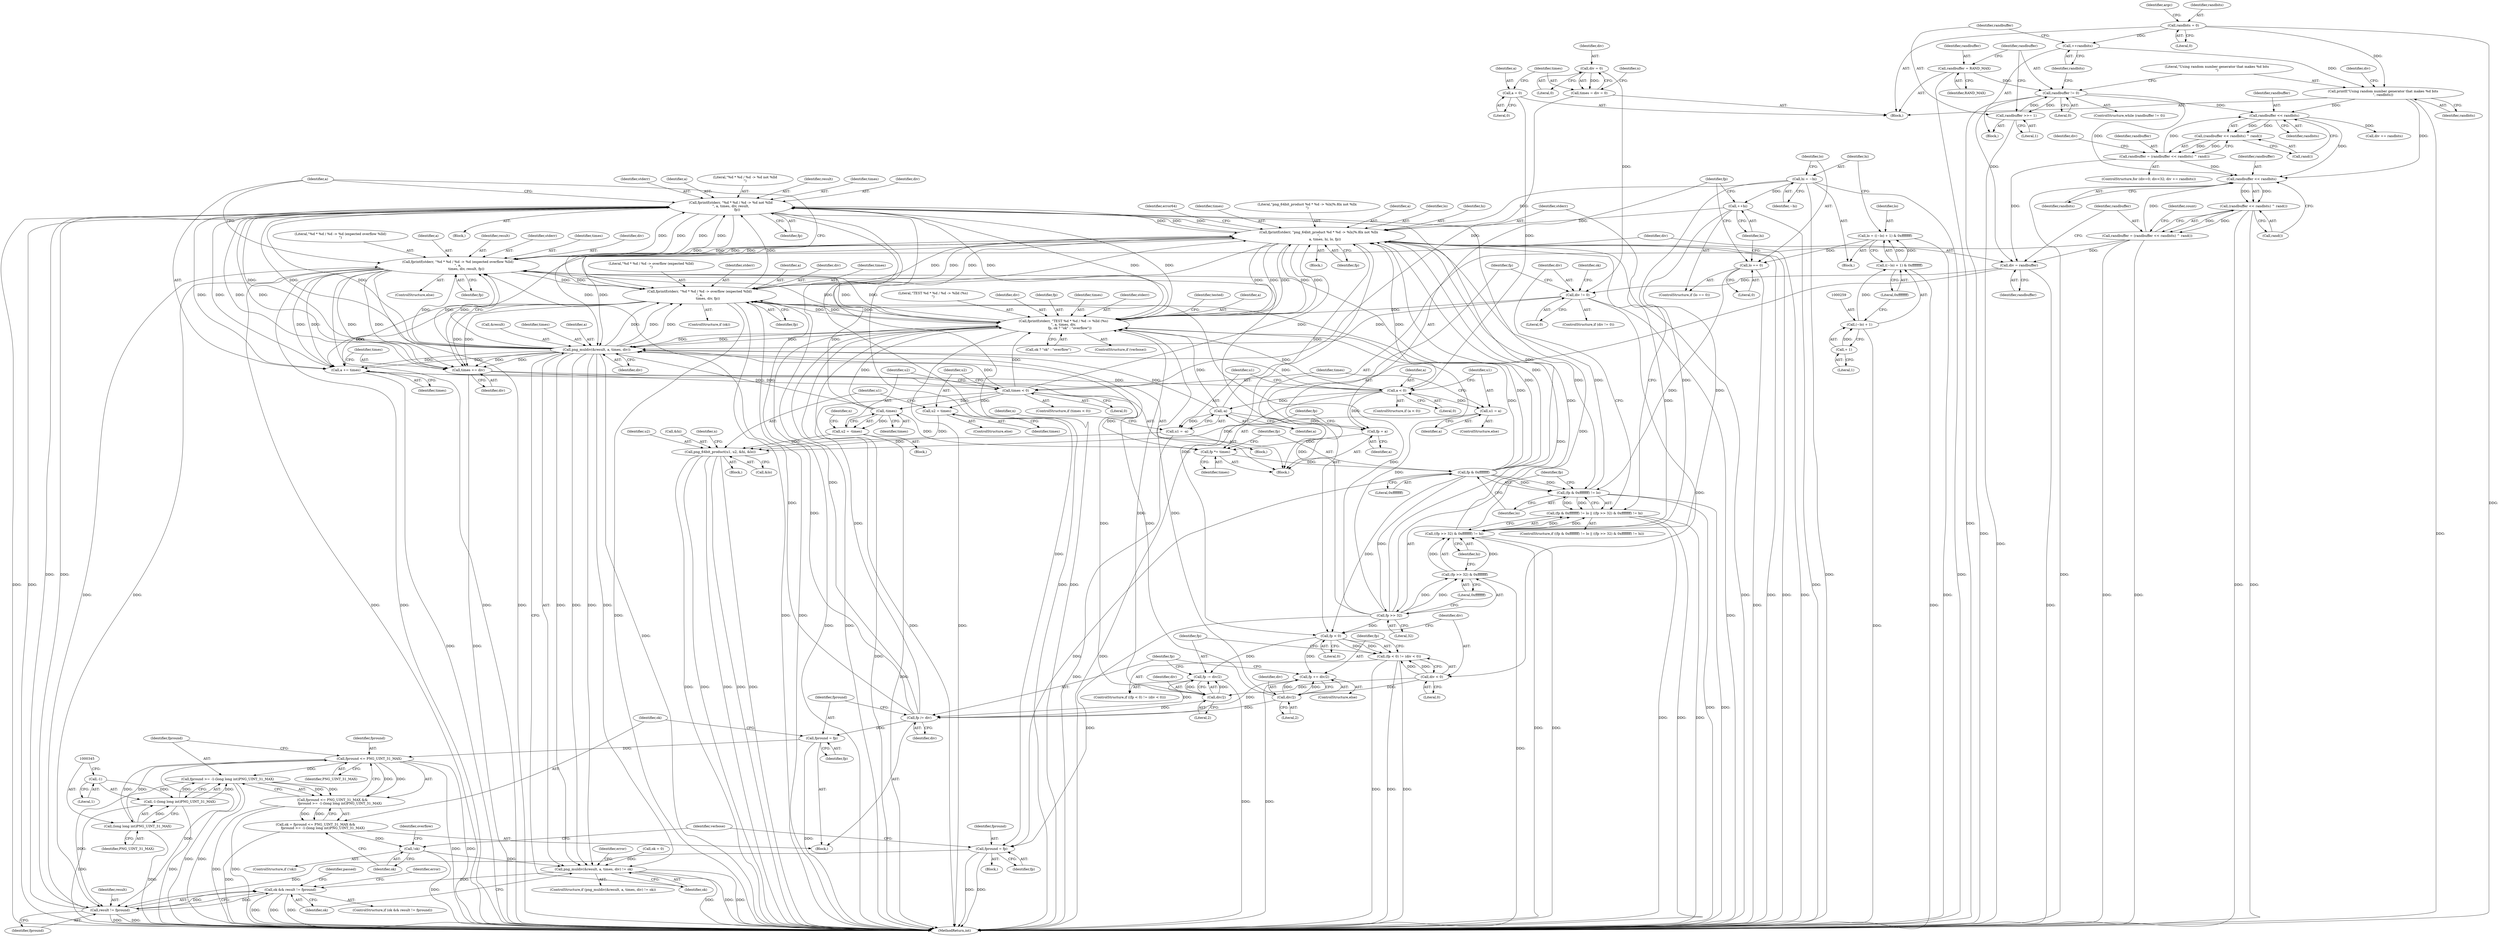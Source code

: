 digraph "0_Android_9d4853418ab2f754c2b63e091c29c5529b8b86ca_155@API" {
"1000418" [label="(Call,fprintf(stderr, \"%d * %d / %d -> %d not %lld\n\", a, times, div, result,\n            fp))"];
"1000293" [label="(Call,fprintf(stderr, \"png_64bit_product %d * %d -> %lx|%.8lx not %llx\n\",\n            a, times, hi, lo, fp))"];
"1000400" [label="(Call,fprintf(stderr, \"%d * %d / %d -> %d (expected overflow %lld)\n\", a,\n                times, div, result, fp))"];
"1000392" [label="(Call,fprintf(stderr, \"%d * %d / %d -> overflow (expected %lld)\n\", a,\n                times, div, fp))"];
"1000365" [label="(Call,fprintf(stderr, \"TEST %d * %d / %d -> %lld (%s)\n\", a, times, div,\n            fp, ok ? \"ok\" : \"overflow\"))"];
"1000418" [label="(Call,fprintf(stderr, \"%d * %d / %d -> %d not %lld\n\", a, times, div, result,\n            fp))"];
"1000380" [label="(Call,png_muldiv(&result, a, times, div))"];
"1000219" [label="(Call,-a)"];
"1000213" [label="(Call,a < 0)"];
"1000189" [label="(Call,a = 0)"];
"1000429" [label="(Call,a += times)"];
"1000235" [label="(Call,-times)"];
"1000229" [label="(Call,times < 0)"];
"1000432" [label="(Call,times += div)"];
"1000192" [label="(Call,times = div = 0)"];
"1000194" [label="(Call,div = 0)"];
"1000304" [label="(Call,div != 0)"];
"1000435" [label="(Call,div = randbuffer)"];
"1000438" [label="(Call,randbuffer = (randbuffer << randbits) ^ rand())"];
"1000440" [label="(Call,(randbuffer << randbits) ^ rand())"];
"1000441" [label="(Call,randbuffer << randbits)"];
"1000160" [label="(Call,randbuffer != 0)"];
"1000156" [label="(Call,randbuffer = RAND_MAX)"];
"1000166" [label="(Call,randbuffer >>= 1)"];
"1000182" [label="(Call,randbuffer = (randbuffer << randbits) ^ rand())"];
"1000184" [label="(Call,(randbuffer << randbits) ^ rand())"];
"1000185" [label="(Call,randbuffer << randbits)"];
"1000169" [label="(Call,printf(\"Using random number generator that makes %d bits\n\", randbits))"];
"1000135" [label="(Call,randbits = 0)"];
"1000164" [label="(Call,++randbits)"];
"1000318" [label="(Call,div/2)"];
"1000313" [label="(Call,div < 0)"];
"1000324" [label="(Call,div/2)"];
"1000412" [label="(Call,result != fpround)"];
"1000360" [label="(Call,fpround = fp)"];
"1000281" [label="(Call,fp & 0xffffffff)"];
"1000275" [label="(Call,fp *= times)"];
"1000272" [label="(Call,fp = a)"];
"1000287" [label="(Call,fp >> 32)"];
"1000339" [label="(Call,fpround >= -1-(long long int)PNG_UINT_31_MAX)"];
"1000336" [label="(Call,fpround <= PNG_UINT_31_MAX)"];
"1000330" [label="(Call,fpround = fp)"];
"1000327" [label="(Call,fp /= div)"];
"1000322" [label="(Call,fp += div/2)"];
"1000310" [label="(Call,fp < 0)"];
"1000316" [label="(Call,fp -= div/2)"];
"1000344" [label="(Call,(long long int)PNG_UINT_31_MAX)"];
"1000341" [label="(Call,-1-(long long int)PNG_UINT_31_MAX)"];
"1000342" [label="(Call,-1)"];
"1000263" [label="(Call,hi = ~hi)"];
"1000270" [label="(Call,++hi)"];
"1000285" [label="(Call,((fp >> 32) & 0xffffffff) != hi)"];
"1000286" [label="(Call,(fp >> 32) & 0xffffffff)"];
"1000280" [label="(Call,(fp & 0xffffffff) != lo)"];
"1000267" [label="(Call,lo == 0)"];
"1000255" [label="(Call,lo = ((~lo) + 1) & 0xffffffff)"];
"1000257" [label="(Call,((~lo) + 1) & 0xffffffff)"];
"1000258" [label="(Call,(~lo) + 1)"];
"1000260" [label="(Call,+ 1)"];
"1000279" [label="(Call,(fp & 0xffffffff) != lo || ((fp >> 32) & 0xffffffff) != hi)"];
"1000309" [label="(Call,(fp < 0) != (div < 0))"];
"1000335" [label="(Call,fpround <= PNG_UINT_31_MAX &&\n              fpround >= -1-(long long int)PNG_UINT_31_MAX)"];
"1000333" [label="(Call,ok = fpround <= PNG_UINT_31_MAX &&\n              fpround >= -1-(long long int)PNG_UINT_31_MAX)"];
"1000348" [label="(Call,!ok)"];
"1000379" [label="(Call,png_muldiv(&result, a, times, div) != ok)"];
"1000410" [label="(Call,ok && result != fpround)"];
"1000217" [label="(Call,u1 = -a)"];
"1000245" [label="(Call,png_64bit_product(u1, u2, &hi, &lo))"];
"1000225" [label="(Call,u1 = a)"];
"1000233" [label="(Call,u2 = -times)"];
"1000242" [label="(Call,u2 = times)"];
"1000195" [label="(Identifier,div)"];
"1000431" [label="(Identifier,times)"];
"1000414" [label="(Identifier,fpround)"];
"1000340" [label="(Identifier,fpround)"];
"1000443" [label="(Identifier,randbits)"];
"1000225" [label="(Call,u1 = a)"];
"1000276" [label="(Identifier,fp)"];
"1000438" [label="(Call,randbuffer = (randbuffer << randbits) ^ rand())"];
"1000430" [label="(Identifier,a)"];
"1000172" [label="(ControlStructure,for (div=0; div<32; div += randbits))"];
"1000435" [label="(Call,div = randbuffer)"];
"1000281" [label="(Call,fp & 0xffffffff)"];
"1000113" [label="(Block,)"];
"1000270" [label="(Call,++hi)"];
"1000234" [label="(Identifier,u2)"];
"1000268" [label="(Identifier,lo)"];
"1000180" [label="(Identifier,div)"];
"1000196" [label="(Literal,0)"];
"1000162" [label="(Literal,0)"];
"1000314" [label="(Identifier,div)"];
"1000248" [label="(Call,&hi)"];
"1000242" [label="(Call,u2 = times)"];
"1000219" [label="(Call,-a)"];
"1000194" [label="(Call,div = 0)"];
"1000334" [label="(Identifier,ok)"];
"1000215" [label="(Literal,0)"];
"1000198" [label="(Block,)"];
"1000271" [label="(Identifier,hi)"];
"1000137" [label="(Literal,0)"];
"1000423" [label="(Identifier,div)"];
"1000263" [label="(Call,hi = ~hi)"];
"1000407" [label="(Identifier,fp)"];
"1000260" [label="(Call,+ 1)"];
"1000378" [label="(ControlStructure,if (png_muldiv(&result, a, times, div) != ok))"];
"1000419" [label="(Identifier,stderr)"];
"1000417" [label="(Identifier,error)"];
"1000280" [label="(Call,(fp & 0xffffffff) != lo)"];
"1000397" [label="(Identifier,div)"];
"1000436" [label="(Identifier,div)"];
"1000458" [label="(MethodReturn,int)"];
"1000212" [label="(ControlStructure,if (a < 0))"];
"1000253" [label="(Identifier,n)"];
"1000188" [label="(Call,rand())"];
"1000355" [label="(Identifier,ok)"];
"1000403" [label="(Identifier,a)"];
"1000311" [label="(Identifier,fp)"];
"1000421" [label="(Identifier,a)"];
"1000321" [label="(ControlStructure,else)"];
"1000256" [label="(Identifier,lo)"];
"1000384" [label="(Identifier,times)"];
"1000226" [label="(Identifier,u1)"];
"1000285" [label="(Call,((fp >> 32) & 0xffffffff) != hi)"];
"1000275" [label="(Call,fp *= times)"];
"1000406" [label="(Identifier,result)"];
"1000377" [label="(Identifier,tested)"];
"1000262" [label="(Literal,0xffffffff)"];
"1000224" [label="(ControlStructure,else)"];
"1000182" [label="(Call,randbuffer = (randbuffer << randbits) ^ rand())"];
"1000320" [label="(Literal,2)"];
"1000368" [label="(Identifier,a)"];
"1000361" [label="(Identifier,fpround)"];
"1000447" [label="(Identifier,count)"];
"1000243" [label="(Identifier,u2)"];
"1000246" [label="(Identifier,u1)"];
"1000367" [label="(Literal,\"TEST %d * %d / %d -> %lld (%s)\n\")"];
"1000316" [label="(Call,fp -= div/2)"];
"1000165" [label="(Identifier,randbits)"];
"1000309" [label="(Call,(fp < 0) != (div < 0))"];
"1000331" [label="(Identifier,fpround)"];
"1000222" [label="(Identifier,n)"];
"1000362" [label="(Identifier,fp)"];
"1000279" [label="(Call,(fp & 0xffffffff) != lo || ((fp >> 32) & 0xffffffff) != hi)"];
"1000247" [label="(Identifier,u2)"];
"1000289" [label="(Literal,32)"];
"1000193" [label="(Identifier,times)"];
"1000351" [label="(Identifier,overflow)"];
"1000342" [label="(Call,-1)"];
"1000313" [label="(Call,div < 0)"];
"1000216" [label="(Block,)"];
"1000360" [label="(Call,fpround = fp)"];
"1000434" [label="(Identifier,div)"];
"1000439" [label="(Identifier,randbuffer)"];
"1000442" [label="(Identifier,randbuffer)"];
"1000372" [label="(Call,ok ? \"ok\" : \"overflow\")"];
"1000319" [label="(Identifier,div)"];
"1000326" [label="(Literal,2)"];
"1000433" [label="(Identifier,times)"];
"1000415" [label="(Block,)"];
"1000145" [label="(Identifier,argc)"];
"1000168" [label="(Literal,1)"];
"1000401" [label="(Identifier,stderr)"];
"1000429" [label="(Call,a += times)"];
"1000357" [label="(Block,)"];
"1000220" [label="(Identifier,a)"];
"1000161" [label="(Identifier,randbuffer)"];
"1000304" [label="(Call,div != 0)"];
"1000286" [label="(Call,(fp >> 32) & 0xffffffff)"];
"1000156" [label="(Call,randbuffer = RAND_MAX)"];
"1000269" [label="(Literal,0)"];
"1000273" [label="(Identifier,fp)"];
"1000227" [label="(Identifier,a)"];
"1000312" [label="(Literal,0)"];
"1000370" [label="(Identifier,div)"];
"1000315" [label="(Literal,0)"];
"1000267" [label="(Call,lo == 0)"];
"1000338" [label="(Identifier,PNG_UINT_31_MAX)"];
"1000163" [label="(Block,)"];
"1000392" [label="(Call,fprintf(stderr, \"%d * %d / %d -> overflow (expected %lld)\n\", a,\n                times, div, fp))"];
"1000441" [label="(Call,randbuffer << randbits)"];
"1000250" [label="(Call,&lo)"];
"1000432" [label="(Call,times += div)"];
"1000297" [label="(Identifier,times)"];
"1000328" [label="(Identifier,fp)"];
"1000396" [label="(Identifier,times)"];
"1000191" [label="(Literal,0)"];
"1000327" [label="(Call,fp /= div)"];
"1000295" [label="(Literal,\"png_64bit_product %d * %d -> %lx|%.8lx not %llx\n\")"];
"1000192" [label="(Call,times = div = 0)"];
"1000440" [label="(Call,(randbuffer << randbits) ^ rand())"];
"1000332" [label="(Identifier,fp)"];
"1000278" [label="(ControlStructure,if ((fp & 0xffffffff) != lo || ((fp >> 32) & 0xffffffff) != hi))"];
"1000333" [label="(Call,ok = fpround <= PNG_UINT_31_MAX &&\n              fpround >= -1-(long long int)PNG_UINT_31_MAX)"];
"1000383" [label="(Identifier,a)"];
"1000318" [label="(Call,div/2)"];
"1000236" [label="(Identifier,times)"];
"1000228" [label="(ControlStructure,if (times < 0))"];
"1000230" [label="(Identifier,times)"];
"1000277" [label="(Identifier,times)"];
"1000187" [label="(Identifier,randbits)"];
"1000343" [label="(Literal,1)"];
"1000411" [label="(Identifier,ok)"];
"1000418" [label="(Call,fprintf(stderr, \"%d * %d / %d -> %d not %lld\n\", a, times, div, result,\n            fp))"];
"1000233" [label="(Call,u2 = -times)"];
"1000294" [label="(Identifier,stderr)"];
"1000282" [label="(Identifier,fp)"];
"1000158" [label="(Identifier,RAND_MAX)"];
"1000305" [label="(Identifier,div)"];
"1000363" [label="(ControlStructure,if (verbose))"];
"1000292" [label="(Block,)"];
"1000232" [label="(Block,)"];
"1000335" [label="(Call,fpround <= PNG_UINT_31_MAX &&\n              fpround >= -1-(long long int)PNG_UINT_31_MAX)"];
"1000274" [label="(Identifier,a)"];
"1000218" [label="(Identifier,u1)"];
"1000380" [label="(Call,png_muldiv(&result, a, times, div))"];
"1000164" [label="(Call,++randbits)"];
"1000365" [label="(Call,fprintf(stderr, \"TEST %d * %d / %d -> %lld (%s)\n\", a, times, div,\n            fp, ok ? \"ok\" : \"overflow\"))"];
"1000324" [label="(Call,div/2)"];
"1000245" [label="(Call,png_64bit_product(u1, u2, &hi, &lo))"];
"1000171" [label="(Identifier,randbits)"];
"1000266" [label="(ControlStructure,if (lo == 0))"];
"1000235" [label="(Call,-times)"];
"1000371" [label="(Identifier,fp)"];
"1000325" [label="(Identifier,div)"];
"1000308" [label="(ControlStructure,if ((fp < 0) != (div < 0)))"];
"1000238" [label="(Identifier,n)"];
"1000135" [label="(Call,randbits = 0)"];
"1000420" [label="(Literal,\"%d * %d / %d -> %d not %lld\n\")"];
"1000261" [label="(Literal,1)"];
"1000214" [label="(Identifier,a)"];
"1000136" [label="(Identifier,randbits)"];
"1000307" [label="(Block,)"];
"1000369" [label="(Identifier,times)"];
"1000184" [label="(Call,(randbuffer << randbits) ^ rand())"];
"1000410" [label="(Call,ok && result != fpround)"];
"1000264" [label="(Identifier,hi)"];
"1000244" [label="(Identifier,times)"];
"1000229" [label="(Call,times < 0)"];
"1000405" [label="(Identifier,div)"];
"1000398" [label="(Identifier,fp)"];
"1000166" [label="(Call,randbuffer >>= 1)"];
"1000348" [label="(Call,!ok)"];
"1000272" [label="(Call,fp = a)"];
"1000341" [label="(Call,-1-(long long int)PNG_UINT_31_MAX)"];
"1000300" [label="(Identifier,fp)"];
"1000170" [label="(Literal,\"Using random number generator that makes %d bits\n\")"];
"1000293" [label="(Call,fprintf(stderr, \"png_64bit_product %d * %d -> %lx|%.8lx not %llx\n\",\n            a, times, hi, lo, fp))"];
"1000186" [label="(Identifier,randbuffer)"];
"1000339" [label="(Call,fpround >= -1-(long long int)PNG_UINT_31_MAX)"];
"1000190" [label="(Identifier,a)"];
"1000389" [label="(Identifier,error)"];
"1000409" [label="(ControlStructure,if (ok && result != fpround))"];
"1000258" [label="(Call,(~lo) + 1)"];
"1000306" [label="(Literal,0)"];
"1000379" [label="(Call,png_muldiv(&result, a, times, div) != ok)"];
"1000444" [label="(Call,rand())"];
"1000160" [label="(Call,randbuffer != 0)"];
"1000283" [label="(Literal,0xffffffff)"];
"1000425" [label="(Identifier,fp)"];
"1000241" [label="(ControlStructure,else)"];
"1000346" [label="(Identifier,PNG_UINT_31_MAX)"];
"1000428" [label="(Identifier,passed)"];
"1000381" [label="(Call,&result)"];
"1000322" [label="(Call,fp += div/2)"];
"1000413" [label="(Identifier,result)"];
"1000185" [label="(Call,randbuffer << randbits)"];
"1000330" [label="(Call,fpround = fp)"];
"1000157" [label="(Identifier,randbuffer)"];
"1000349" [label="(Identifier,ok)"];
"1000354" [label="(Call,ok = 0)"];
"1000179" [label="(Call,div += randbits)"];
"1000394" [label="(Literal,\"%d * %d / %d -> overflow (expected %lld)\n\")"];
"1000393" [label="(Identifier,stderr)"];
"1000288" [label="(Identifier,fp)"];
"1000183" [label="(Identifier,randbuffer)"];
"1000329" [label="(Identifier,div)"];
"1000296" [label="(Identifier,a)"];
"1000290" [label="(Literal,0xffffffff)"];
"1000317" [label="(Identifier,fp)"];
"1000255" [label="(Call,lo = ((~lo) + 1) & 0xffffffff)"];
"1000231" [label="(Literal,0)"];
"1000336" [label="(Call,fpround <= PNG_UINT_31_MAX)"];
"1000402" [label="(Literal,\"%d * %d / %d -> %d (expected overflow %lld)\n\")"];
"1000399" [label="(ControlStructure,else)"];
"1000299" [label="(Identifier,lo)"];
"1000291" [label="(Identifier,hi)"];
"1000298" [label="(Identifier,hi)"];
"1000310" [label="(Call,fp < 0)"];
"1000265" [label="(Identifier,~hi)"];
"1000303" [label="(ControlStructure,if (div != 0))"];
"1000424" [label="(Identifier,result)"];
"1000412" [label="(Call,result != fpround)"];
"1000169" [label="(Call,printf(\"Using random number generator that makes %d bits\n\", randbits))"];
"1000395" [label="(Identifier,a)"];
"1000437" [label="(Identifier,randbuffer)"];
"1000404" [label="(Identifier,times)"];
"1000205" [label="(Block,)"];
"1000386" [label="(Identifier,ok)"];
"1000323" [label="(Identifier,fp)"];
"1000284" [label="(Identifier,lo)"];
"1000390" [label="(ControlStructure,if (ok))"];
"1000174" [label="(Identifier,div)"];
"1000337" [label="(Identifier,fpround)"];
"1000210" [label="(Identifier,n)"];
"1000159" [label="(ControlStructure,while (randbuffer != 0))"];
"1000344" [label="(Call,(long long int)PNG_UINT_31_MAX)"];
"1000213" [label="(Call,a < 0)"];
"1000217" [label="(Call,u1 = -a)"];
"1000347" [label="(ControlStructure,if (!ok))"];
"1000302" [label="(Identifier,error64)"];
"1000366" [label="(Identifier,stderr)"];
"1000254" [label="(Block,)"];
"1000257" [label="(Call,((~lo) + 1) & 0xffffffff)"];
"1000385" [label="(Identifier,div)"];
"1000189" [label="(Call,a = 0)"];
"1000287" [label="(Call,fp >> 32)"];
"1000167" [label="(Identifier,randbuffer)"];
"1000400" [label="(Call,fprintf(stderr, \"%d * %d / %d -> %d (expected overflow %lld)\n\", a,\n                times, div, result, fp))"];
"1000364" [label="(Identifier,verbose)"];
"1000422" [label="(Identifier,times)"];
"1000418" -> "1000415"  [label="AST: "];
"1000418" -> "1000425"  [label="CFG: "];
"1000419" -> "1000418"  [label="AST: "];
"1000420" -> "1000418"  [label="AST: "];
"1000421" -> "1000418"  [label="AST: "];
"1000422" -> "1000418"  [label="AST: "];
"1000423" -> "1000418"  [label="AST: "];
"1000424" -> "1000418"  [label="AST: "];
"1000425" -> "1000418"  [label="AST: "];
"1000430" -> "1000418"  [label="CFG: "];
"1000418" -> "1000458"  [label="DDG: "];
"1000418" -> "1000458"  [label="DDG: "];
"1000418" -> "1000458"  [label="DDG: "];
"1000418" -> "1000458"  [label="DDG: "];
"1000418" -> "1000293"  [label="DDG: "];
"1000418" -> "1000365"  [label="DDG: "];
"1000418" -> "1000392"  [label="DDG: "];
"1000418" -> "1000400"  [label="DDG: "];
"1000418" -> "1000400"  [label="DDG: "];
"1000418" -> "1000412"  [label="DDG: "];
"1000293" -> "1000418"  [label="DDG: "];
"1000293" -> "1000418"  [label="DDG: "];
"1000400" -> "1000418"  [label="DDG: "];
"1000400" -> "1000418"  [label="DDG: "];
"1000392" -> "1000418"  [label="DDG: "];
"1000365" -> "1000418"  [label="DDG: "];
"1000365" -> "1000418"  [label="DDG: "];
"1000380" -> "1000418"  [label="DDG: "];
"1000380" -> "1000418"  [label="DDG: "];
"1000380" -> "1000418"  [label="DDG: "];
"1000412" -> "1000418"  [label="DDG: "];
"1000327" -> "1000418"  [label="DDG: "];
"1000281" -> "1000418"  [label="DDG: "];
"1000287" -> "1000418"  [label="DDG: "];
"1000418" -> "1000429"  [label="DDG: "];
"1000418" -> "1000429"  [label="DDG: "];
"1000418" -> "1000432"  [label="DDG: "];
"1000418" -> "1000432"  [label="DDG: "];
"1000293" -> "1000292"  [label="AST: "];
"1000293" -> "1000300"  [label="CFG: "];
"1000294" -> "1000293"  [label="AST: "];
"1000295" -> "1000293"  [label="AST: "];
"1000296" -> "1000293"  [label="AST: "];
"1000297" -> "1000293"  [label="AST: "];
"1000298" -> "1000293"  [label="AST: "];
"1000299" -> "1000293"  [label="AST: "];
"1000300" -> "1000293"  [label="AST: "];
"1000302" -> "1000293"  [label="CFG: "];
"1000293" -> "1000458"  [label="DDG: "];
"1000293" -> "1000458"  [label="DDG: "];
"1000293" -> "1000458"  [label="DDG: "];
"1000293" -> "1000458"  [label="DDG: "];
"1000293" -> "1000280"  [label="DDG: "];
"1000293" -> "1000285"  [label="DDG: "];
"1000400" -> "1000293"  [label="DDG: "];
"1000392" -> "1000293"  [label="DDG: "];
"1000365" -> "1000293"  [label="DDG: "];
"1000219" -> "1000293"  [label="DDG: "];
"1000213" -> "1000293"  [label="DDG: "];
"1000235" -> "1000293"  [label="DDG: "];
"1000229" -> "1000293"  [label="DDG: "];
"1000263" -> "1000293"  [label="DDG: "];
"1000270" -> "1000293"  [label="DDG: "];
"1000285" -> "1000293"  [label="DDG: "];
"1000280" -> "1000293"  [label="DDG: "];
"1000281" -> "1000293"  [label="DDG: "];
"1000287" -> "1000293"  [label="DDG: "];
"1000293" -> "1000310"  [label="DDG: "];
"1000293" -> "1000360"  [label="DDG: "];
"1000293" -> "1000365"  [label="DDG: "];
"1000293" -> "1000365"  [label="DDG: "];
"1000293" -> "1000365"  [label="DDG: "];
"1000293" -> "1000365"  [label="DDG: "];
"1000293" -> "1000380"  [label="DDG: "];
"1000293" -> "1000380"  [label="DDG: "];
"1000293" -> "1000392"  [label="DDG: "];
"1000293" -> "1000392"  [label="DDG: "];
"1000293" -> "1000400"  [label="DDG: "];
"1000293" -> "1000400"  [label="DDG: "];
"1000400" -> "1000399"  [label="AST: "];
"1000400" -> "1000407"  [label="CFG: "];
"1000401" -> "1000400"  [label="AST: "];
"1000402" -> "1000400"  [label="AST: "];
"1000403" -> "1000400"  [label="AST: "];
"1000404" -> "1000400"  [label="AST: "];
"1000405" -> "1000400"  [label="AST: "];
"1000406" -> "1000400"  [label="AST: "];
"1000407" -> "1000400"  [label="AST: "];
"1000430" -> "1000400"  [label="CFG: "];
"1000400" -> "1000458"  [label="DDG: "];
"1000400" -> "1000458"  [label="DDG: "];
"1000400" -> "1000458"  [label="DDG: "];
"1000400" -> "1000458"  [label="DDG: "];
"1000400" -> "1000365"  [label="DDG: "];
"1000400" -> "1000392"  [label="DDG: "];
"1000392" -> "1000400"  [label="DDG: "];
"1000365" -> "1000400"  [label="DDG: "];
"1000365" -> "1000400"  [label="DDG: "];
"1000380" -> "1000400"  [label="DDG: "];
"1000380" -> "1000400"  [label="DDG: "];
"1000380" -> "1000400"  [label="DDG: "];
"1000412" -> "1000400"  [label="DDG: "];
"1000327" -> "1000400"  [label="DDG: "];
"1000281" -> "1000400"  [label="DDG: "];
"1000287" -> "1000400"  [label="DDG: "];
"1000400" -> "1000412"  [label="DDG: "];
"1000400" -> "1000429"  [label="DDG: "];
"1000400" -> "1000429"  [label="DDG: "];
"1000400" -> "1000432"  [label="DDG: "];
"1000400" -> "1000432"  [label="DDG: "];
"1000392" -> "1000390"  [label="AST: "];
"1000392" -> "1000398"  [label="CFG: "];
"1000393" -> "1000392"  [label="AST: "];
"1000394" -> "1000392"  [label="AST: "];
"1000395" -> "1000392"  [label="AST: "];
"1000396" -> "1000392"  [label="AST: "];
"1000397" -> "1000392"  [label="AST: "];
"1000398" -> "1000392"  [label="AST: "];
"1000430" -> "1000392"  [label="CFG: "];
"1000392" -> "1000458"  [label="DDG: "];
"1000392" -> "1000458"  [label="DDG: "];
"1000392" -> "1000458"  [label="DDG: "];
"1000392" -> "1000365"  [label="DDG: "];
"1000365" -> "1000392"  [label="DDG: "];
"1000365" -> "1000392"  [label="DDG: "];
"1000380" -> "1000392"  [label="DDG: "];
"1000380" -> "1000392"  [label="DDG: "];
"1000380" -> "1000392"  [label="DDG: "];
"1000327" -> "1000392"  [label="DDG: "];
"1000281" -> "1000392"  [label="DDG: "];
"1000287" -> "1000392"  [label="DDG: "];
"1000392" -> "1000429"  [label="DDG: "];
"1000392" -> "1000429"  [label="DDG: "];
"1000392" -> "1000432"  [label="DDG: "];
"1000392" -> "1000432"  [label="DDG: "];
"1000365" -> "1000363"  [label="AST: "];
"1000365" -> "1000372"  [label="CFG: "];
"1000366" -> "1000365"  [label="AST: "];
"1000367" -> "1000365"  [label="AST: "];
"1000368" -> "1000365"  [label="AST: "];
"1000369" -> "1000365"  [label="AST: "];
"1000370" -> "1000365"  [label="AST: "];
"1000371" -> "1000365"  [label="AST: "];
"1000372" -> "1000365"  [label="AST: "];
"1000377" -> "1000365"  [label="CFG: "];
"1000365" -> "1000458"  [label="DDG: "];
"1000365" -> "1000458"  [label="DDG: "];
"1000365" -> "1000458"  [label="DDG: "];
"1000365" -> "1000458"  [label="DDG: "];
"1000219" -> "1000365"  [label="DDG: "];
"1000213" -> "1000365"  [label="DDG: "];
"1000235" -> "1000365"  [label="DDG: "];
"1000229" -> "1000365"  [label="DDG: "];
"1000304" -> "1000365"  [label="DDG: "];
"1000318" -> "1000365"  [label="DDG: "];
"1000324" -> "1000365"  [label="DDG: "];
"1000327" -> "1000365"  [label="DDG: "];
"1000281" -> "1000365"  [label="DDG: "];
"1000287" -> "1000365"  [label="DDG: "];
"1000365" -> "1000380"  [label="DDG: "];
"1000365" -> "1000380"  [label="DDG: "];
"1000365" -> "1000380"  [label="DDG: "];
"1000380" -> "1000379"  [label="AST: "];
"1000380" -> "1000385"  [label="CFG: "];
"1000381" -> "1000380"  [label="AST: "];
"1000383" -> "1000380"  [label="AST: "];
"1000384" -> "1000380"  [label="AST: "];
"1000385" -> "1000380"  [label="AST: "];
"1000386" -> "1000380"  [label="CFG: "];
"1000380" -> "1000458"  [label="DDG: "];
"1000380" -> "1000379"  [label="DDG: "];
"1000380" -> "1000379"  [label="DDG: "];
"1000380" -> "1000379"  [label="DDG: "];
"1000380" -> "1000379"  [label="DDG: "];
"1000219" -> "1000380"  [label="DDG: "];
"1000213" -> "1000380"  [label="DDG: "];
"1000235" -> "1000380"  [label="DDG: "];
"1000229" -> "1000380"  [label="DDG: "];
"1000304" -> "1000380"  [label="DDG: "];
"1000318" -> "1000380"  [label="DDG: "];
"1000324" -> "1000380"  [label="DDG: "];
"1000380" -> "1000429"  [label="DDG: "];
"1000380" -> "1000429"  [label="DDG: "];
"1000380" -> "1000432"  [label="DDG: "];
"1000380" -> "1000432"  [label="DDG: "];
"1000219" -> "1000217"  [label="AST: "];
"1000219" -> "1000220"  [label="CFG: "];
"1000220" -> "1000219"  [label="AST: "];
"1000217" -> "1000219"  [label="CFG: "];
"1000219" -> "1000217"  [label="DDG: "];
"1000213" -> "1000219"  [label="DDG: "];
"1000219" -> "1000272"  [label="DDG: "];
"1000213" -> "1000212"  [label="AST: "];
"1000213" -> "1000215"  [label="CFG: "];
"1000214" -> "1000213"  [label="AST: "];
"1000215" -> "1000213"  [label="AST: "];
"1000218" -> "1000213"  [label="CFG: "];
"1000226" -> "1000213"  [label="CFG: "];
"1000213" -> "1000458"  [label="DDG: "];
"1000189" -> "1000213"  [label="DDG: "];
"1000429" -> "1000213"  [label="DDG: "];
"1000213" -> "1000225"  [label="DDG: "];
"1000213" -> "1000272"  [label="DDG: "];
"1000189" -> "1000113"  [label="AST: "];
"1000189" -> "1000191"  [label="CFG: "];
"1000190" -> "1000189"  [label="AST: "];
"1000191" -> "1000189"  [label="AST: "];
"1000193" -> "1000189"  [label="CFG: "];
"1000429" -> "1000198"  [label="AST: "];
"1000429" -> "1000431"  [label="CFG: "];
"1000430" -> "1000429"  [label="AST: "];
"1000431" -> "1000429"  [label="AST: "];
"1000433" -> "1000429"  [label="CFG: "];
"1000429" -> "1000458"  [label="DDG: "];
"1000235" -> "1000233"  [label="AST: "];
"1000235" -> "1000236"  [label="CFG: "];
"1000236" -> "1000235"  [label="AST: "];
"1000233" -> "1000235"  [label="CFG: "];
"1000235" -> "1000233"  [label="DDG: "];
"1000229" -> "1000235"  [label="DDG: "];
"1000235" -> "1000275"  [label="DDG: "];
"1000229" -> "1000228"  [label="AST: "];
"1000229" -> "1000231"  [label="CFG: "];
"1000230" -> "1000229"  [label="AST: "];
"1000231" -> "1000229"  [label="AST: "];
"1000234" -> "1000229"  [label="CFG: "];
"1000243" -> "1000229"  [label="CFG: "];
"1000229" -> "1000458"  [label="DDG: "];
"1000432" -> "1000229"  [label="DDG: "];
"1000192" -> "1000229"  [label="DDG: "];
"1000229" -> "1000242"  [label="DDG: "];
"1000229" -> "1000275"  [label="DDG: "];
"1000432" -> "1000198"  [label="AST: "];
"1000432" -> "1000434"  [label="CFG: "];
"1000433" -> "1000432"  [label="AST: "];
"1000434" -> "1000432"  [label="AST: "];
"1000436" -> "1000432"  [label="CFG: "];
"1000432" -> "1000458"  [label="DDG: "];
"1000192" -> "1000113"  [label="AST: "];
"1000192" -> "1000194"  [label="CFG: "];
"1000193" -> "1000192"  [label="AST: "];
"1000194" -> "1000192"  [label="AST: "];
"1000210" -> "1000192"  [label="CFG: "];
"1000194" -> "1000192"  [label="DDG: "];
"1000194" -> "1000196"  [label="CFG: "];
"1000195" -> "1000194"  [label="AST: "];
"1000196" -> "1000194"  [label="AST: "];
"1000194" -> "1000304"  [label="DDG: "];
"1000304" -> "1000303"  [label="AST: "];
"1000304" -> "1000306"  [label="CFG: "];
"1000305" -> "1000304"  [label="AST: "];
"1000306" -> "1000304"  [label="AST: "];
"1000311" -> "1000304"  [label="CFG: "];
"1000355" -> "1000304"  [label="CFG: "];
"1000304" -> "1000458"  [label="DDG: "];
"1000435" -> "1000304"  [label="DDG: "];
"1000304" -> "1000313"  [label="DDG: "];
"1000435" -> "1000198"  [label="AST: "];
"1000435" -> "1000437"  [label="CFG: "];
"1000436" -> "1000435"  [label="AST: "];
"1000437" -> "1000435"  [label="AST: "];
"1000439" -> "1000435"  [label="CFG: "];
"1000435" -> "1000458"  [label="DDG: "];
"1000438" -> "1000435"  [label="DDG: "];
"1000160" -> "1000435"  [label="DDG: "];
"1000182" -> "1000435"  [label="DDG: "];
"1000438" -> "1000198"  [label="AST: "];
"1000438" -> "1000440"  [label="CFG: "];
"1000439" -> "1000438"  [label="AST: "];
"1000440" -> "1000438"  [label="AST: "];
"1000447" -> "1000438"  [label="CFG: "];
"1000438" -> "1000458"  [label="DDG: "];
"1000438" -> "1000458"  [label="DDG: "];
"1000440" -> "1000438"  [label="DDG: "];
"1000440" -> "1000438"  [label="DDG: "];
"1000438" -> "1000441"  [label="DDG: "];
"1000440" -> "1000444"  [label="CFG: "];
"1000441" -> "1000440"  [label="AST: "];
"1000444" -> "1000440"  [label="AST: "];
"1000440" -> "1000458"  [label="DDG: "];
"1000440" -> "1000458"  [label="DDG: "];
"1000441" -> "1000440"  [label="DDG: "];
"1000441" -> "1000440"  [label="DDG: "];
"1000441" -> "1000443"  [label="CFG: "];
"1000442" -> "1000441"  [label="AST: "];
"1000443" -> "1000441"  [label="AST: "];
"1000444" -> "1000441"  [label="CFG: "];
"1000441" -> "1000458"  [label="DDG: "];
"1000160" -> "1000441"  [label="DDG: "];
"1000182" -> "1000441"  [label="DDG: "];
"1000169" -> "1000441"  [label="DDG: "];
"1000185" -> "1000441"  [label="DDG: "];
"1000160" -> "1000159"  [label="AST: "];
"1000160" -> "1000162"  [label="CFG: "];
"1000161" -> "1000160"  [label="AST: "];
"1000162" -> "1000160"  [label="AST: "];
"1000165" -> "1000160"  [label="CFG: "];
"1000170" -> "1000160"  [label="CFG: "];
"1000160" -> "1000458"  [label="DDG: "];
"1000156" -> "1000160"  [label="DDG: "];
"1000166" -> "1000160"  [label="DDG: "];
"1000160" -> "1000166"  [label="DDG: "];
"1000160" -> "1000185"  [label="DDG: "];
"1000156" -> "1000113"  [label="AST: "];
"1000156" -> "1000158"  [label="CFG: "];
"1000157" -> "1000156"  [label="AST: "];
"1000158" -> "1000156"  [label="AST: "];
"1000161" -> "1000156"  [label="CFG: "];
"1000156" -> "1000458"  [label="DDG: "];
"1000166" -> "1000163"  [label="AST: "];
"1000166" -> "1000168"  [label="CFG: "];
"1000167" -> "1000166"  [label="AST: "];
"1000168" -> "1000166"  [label="AST: "];
"1000161" -> "1000166"  [label="CFG: "];
"1000166" -> "1000458"  [label="DDG: "];
"1000182" -> "1000172"  [label="AST: "];
"1000182" -> "1000184"  [label="CFG: "];
"1000183" -> "1000182"  [label="AST: "];
"1000184" -> "1000182"  [label="AST: "];
"1000180" -> "1000182"  [label="CFG: "];
"1000184" -> "1000182"  [label="DDG: "];
"1000184" -> "1000182"  [label="DDG: "];
"1000182" -> "1000185"  [label="DDG: "];
"1000184" -> "1000188"  [label="CFG: "];
"1000185" -> "1000184"  [label="AST: "];
"1000188" -> "1000184"  [label="AST: "];
"1000185" -> "1000184"  [label="DDG: "];
"1000185" -> "1000184"  [label="DDG: "];
"1000185" -> "1000187"  [label="CFG: "];
"1000186" -> "1000185"  [label="AST: "];
"1000187" -> "1000185"  [label="AST: "];
"1000188" -> "1000185"  [label="CFG: "];
"1000185" -> "1000179"  [label="DDG: "];
"1000169" -> "1000185"  [label="DDG: "];
"1000169" -> "1000113"  [label="AST: "];
"1000169" -> "1000171"  [label="CFG: "];
"1000170" -> "1000169"  [label="AST: "];
"1000171" -> "1000169"  [label="AST: "];
"1000174" -> "1000169"  [label="CFG: "];
"1000169" -> "1000458"  [label="DDG: "];
"1000135" -> "1000169"  [label="DDG: "];
"1000164" -> "1000169"  [label="DDG: "];
"1000135" -> "1000113"  [label="AST: "];
"1000135" -> "1000137"  [label="CFG: "];
"1000136" -> "1000135"  [label="AST: "];
"1000137" -> "1000135"  [label="AST: "];
"1000145" -> "1000135"  [label="CFG: "];
"1000135" -> "1000458"  [label="DDG: "];
"1000135" -> "1000164"  [label="DDG: "];
"1000164" -> "1000163"  [label="AST: "];
"1000164" -> "1000165"  [label="CFG: "];
"1000165" -> "1000164"  [label="AST: "];
"1000167" -> "1000164"  [label="CFG: "];
"1000318" -> "1000316"  [label="AST: "];
"1000318" -> "1000320"  [label="CFG: "];
"1000319" -> "1000318"  [label="AST: "];
"1000320" -> "1000318"  [label="AST: "];
"1000316" -> "1000318"  [label="CFG: "];
"1000318" -> "1000316"  [label="DDG: "];
"1000318" -> "1000316"  [label="DDG: "];
"1000313" -> "1000318"  [label="DDG: "];
"1000318" -> "1000327"  [label="DDG: "];
"1000313" -> "1000309"  [label="AST: "];
"1000313" -> "1000315"  [label="CFG: "];
"1000314" -> "1000313"  [label="AST: "];
"1000315" -> "1000313"  [label="AST: "];
"1000309" -> "1000313"  [label="CFG: "];
"1000313" -> "1000309"  [label="DDG: "];
"1000313" -> "1000309"  [label="DDG: "];
"1000313" -> "1000324"  [label="DDG: "];
"1000324" -> "1000322"  [label="AST: "];
"1000324" -> "1000326"  [label="CFG: "];
"1000325" -> "1000324"  [label="AST: "];
"1000326" -> "1000324"  [label="AST: "];
"1000322" -> "1000324"  [label="CFG: "];
"1000324" -> "1000322"  [label="DDG: "];
"1000324" -> "1000322"  [label="DDG: "];
"1000324" -> "1000327"  [label="DDG: "];
"1000412" -> "1000410"  [label="AST: "];
"1000412" -> "1000414"  [label="CFG: "];
"1000413" -> "1000412"  [label="AST: "];
"1000414" -> "1000412"  [label="AST: "];
"1000410" -> "1000412"  [label="CFG: "];
"1000412" -> "1000458"  [label="DDG: "];
"1000412" -> "1000458"  [label="DDG: "];
"1000412" -> "1000410"  [label="DDG: "];
"1000412" -> "1000410"  [label="DDG: "];
"1000360" -> "1000412"  [label="DDG: "];
"1000339" -> "1000412"  [label="DDG: "];
"1000336" -> "1000412"  [label="DDG: "];
"1000360" -> "1000357"  [label="AST: "];
"1000360" -> "1000362"  [label="CFG: "];
"1000361" -> "1000360"  [label="AST: "];
"1000362" -> "1000360"  [label="AST: "];
"1000364" -> "1000360"  [label="CFG: "];
"1000360" -> "1000458"  [label="DDG: "];
"1000360" -> "1000458"  [label="DDG: "];
"1000281" -> "1000360"  [label="DDG: "];
"1000287" -> "1000360"  [label="DDG: "];
"1000281" -> "1000280"  [label="AST: "];
"1000281" -> "1000283"  [label="CFG: "];
"1000282" -> "1000281"  [label="AST: "];
"1000283" -> "1000281"  [label="AST: "];
"1000284" -> "1000281"  [label="CFG: "];
"1000281" -> "1000280"  [label="DDG: "];
"1000281" -> "1000280"  [label="DDG: "];
"1000275" -> "1000281"  [label="DDG: "];
"1000281" -> "1000287"  [label="DDG: "];
"1000281" -> "1000310"  [label="DDG: "];
"1000275" -> "1000198"  [label="AST: "];
"1000275" -> "1000277"  [label="CFG: "];
"1000276" -> "1000275"  [label="AST: "];
"1000277" -> "1000275"  [label="AST: "];
"1000282" -> "1000275"  [label="CFG: "];
"1000272" -> "1000275"  [label="DDG: "];
"1000272" -> "1000198"  [label="AST: "];
"1000272" -> "1000274"  [label="CFG: "];
"1000273" -> "1000272"  [label="AST: "];
"1000274" -> "1000272"  [label="AST: "];
"1000276" -> "1000272"  [label="CFG: "];
"1000287" -> "1000286"  [label="AST: "];
"1000287" -> "1000289"  [label="CFG: "];
"1000288" -> "1000287"  [label="AST: "];
"1000289" -> "1000287"  [label="AST: "];
"1000290" -> "1000287"  [label="CFG: "];
"1000287" -> "1000286"  [label="DDG: "];
"1000287" -> "1000286"  [label="DDG: "];
"1000287" -> "1000310"  [label="DDG: "];
"1000339" -> "1000335"  [label="AST: "];
"1000339" -> "1000341"  [label="CFG: "];
"1000340" -> "1000339"  [label="AST: "];
"1000341" -> "1000339"  [label="AST: "];
"1000335" -> "1000339"  [label="CFG: "];
"1000339" -> "1000458"  [label="DDG: "];
"1000339" -> "1000458"  [label="DDG: "];
"1000339" -> "1000335"  [label="DDG: "];
"1000339" -> "1000335"  [label="DDG: "];
"1000336" -> "1000339"  [label="DDG: "];
"1000341" -> "1000339"  [label="DDG: "];
"1000341" -> "1000339"  [label="DDG: "];
"1000336" -> "1000335"  [label="AST: "];
"1000336" -> "1000338"  [label="CFG: "];
"1000337" -> "1000336"  [label="AST: "];
"1000338" -> "1000336"  [label="AST: "];
"1000340" -> "1000336"  [label="CFG: "];
"1000335" -> "1000336"  [label="CFG: "];
"1000336" -> "1000458"  [label="DDG: "];
"1000336" -> "1000458"  [label="DDG: "];
"1000336" -> "1000335"  [label="DDG: "];
"1000336" -> "1000335"  [label="DDG: "];
"1000330" -> "1000336"  [label="DDG: "];
"1000344" -> "1000336"  [label="DDG: "];
"1000336" -> "1000344"  [label="DDG: "];
"1000330" -> "1000307"  [label="AST: "];
"1000330" -> "1000332"  [label="CFG: "];
"1000331" -> "1000330"  [label="AST: "];
"1000332" -> "1000330"  [label="AST: "];
"1000334" -> "1000330"  [label="CFG: "];
"1000330" -> "1000458"  [label="DDG: "];
"1000327" -> "1000330"  [label="DDG: "];
"1000327" -> "1000307"  [label="AST: "];
"1000327" -> "1000329"  [label="CFG: "];
"1000328" -> "1000327"  [label="AST: "];
"1000329" -> "1000327"  [label="AST: "];
"1000331" -> "1000327"  [label="CFG: "];
"1000322" -> "1000327"  [label="DDG: "];
"1000316" -> "1000327"  [label="DDG: "];
"1000322" -> "1000321"  [label="AST: "];
"1000323" -> "1000322"  [label="AST: "];
"1000328" -> "1000322"  [label="CFG: "];
"1000322" -> "1000458"  [label="DDG: "];
"1000310" -> "1000322"  [label="DDG: "];
"1000310" -> "1000309"  [label="AST: "];
"1000310" -> "1000312"  [label="CFG: "];
"1000311" -> "1000310"  [label="AST: "];
"1000312" -> "1000310"  [label="AST: "];
"1000314" -> "1000310"  [label="CFG: "];
"1000310" -> "1000309"  [label="DDG: "];
"1000310" -> "1000309"  [label="DDG: "];
"1000310" -> "1000316"  [label="DDG: "];
"1000316" -> "1000308"  [label="AST: "];
"1000317" -> "1000316"  [label="AST: "];
"1000328" -> "1000316"  [label="CFG: "];
"1000316" -> "1000458"  [label="DDG: "];
"1000344" -> "1000341"  [label="AST: "];
"1000344" -> "1000346"  [label="CFG: "];
"1000345" -> "1000344"  [label="AST: "];
"1000346" -> "1000344"  [label="AST: "];
"1000341" -> "1000344"  [label="CFG: "];
"1000344" -> "1000458"  [label="DDG: "];
"1000344" -> "1000341"  [label="DDG: "];
"1000342" -> "1000341"  [label="AST: "];
"1000341" -> "1000458"  [label="DDG: "];
"1000341" -> "1000458"  [label="DDG: "];
"1000342" -> "1000341"  [label="DDG: "];
"1000342" -> "1000343"  [label="CFG: "];
"1000343" -> "1000342"  [label="AST: "];
"1000345" -> "1000342"  [label="CFG: "];
"1000263" -> "1000254"  [label="AST: "];
"1000263" -> "1000265"  [label="CFG: "];
"1000264" -> "1000263"  [label="AST: "];
"1000265" -> "1000263"  [label="AST: "];
"1000268" -> "1000263"  [label="CFG: "];
"1000263" -> "1000458"  [label="DDG: "];
"1000263" -> "1000458"  [label="DDG: "];
"1000263" -> "1000270"  [label="DDG: "];
"1000263" -> "1000285"  [label="DDG: "];
"1000270" -> "1000266"  [label="AST: "];
"1000270" -> "1000271"  [label="CFG: "];
"1000271" -> "1000270"  [label="AST: "];
"1000273" -> "1000270"  [label="CFG: "];
"1000270" -> "1000458"  [label="DDG: "];
"1000270" -> "1000285"  [label="DDG: "];
"1000285" -> "1000279"  [label="AST: "];
"1000285" -> "1000291"  [label="CFG: "];
"1000286" -> "1000285"  [label="AST: "];
"1000291" -> "1000285"  [label="AST: "];
"1000279" -> "1000285"  [label="CFG: "];
"1000285" -> "1000458"  [label="DDG: "];
"1000285" -> "1000458"  [label="DDG: "];
"1000285" -> "1000279"  [label="DDG: "];
"1000285" -> "1000279"  [label="DDG: "];
"1000286" -> "1000285"  [label="DDG: "];
"1000286" -> "1000285"  [label="DDG: "];
"1000286" -> "1000290"  [label="CFG: "];
"1000290" -> "1000286"  [label="AST: "];
"1000291" -> "1000286"  [label="CFG: "];
"1000286" -> "1000458"  [label="DDG: "];
"1000280" -> "1000279"  [label="AST: "];
"1000280" -> "1000284"  [label="CFG: "];
"1000284" -> "1000280"  [label="AST: "];
"1000288" -> "1000280"  [label="CFG: "];
"1000279" -> "1000280"  [label="CFG: "];
"1000280" -> "1000458"  [label="DDG: "];
"1000280" -> "1000458"  [label="DDG: "];
"1000280" -> "1000279"  [label="DDG: "];
"1000280" -> "1000279"  [label="DDG: "];
"1000267" -> "1000280"  [label="DDG: "];
"1000267" -> "1000266"  [label="AST: "];
"1000267" -> "1000269"  [label="CFG: "];
"1000268" -> "1000267"  [label="AST: "];
"1000269" -> "1000267"  [label="AST: "];
"1000271" -> "1000267"  [label="CFG: "];
"1000273" -> "1000267"  [label="CFG: "];
"1000267" -> "1000458"  [label="DDG: "];
"1000255" -> "1000267"  [label="DDG: "];
"1000255" -> "1000254"  [label="AST: "];
"1000255" -> "1000257"  [label="CFG: "];
"1000256" -> "1000255"  [label="AST: "];
"1000257" -> "1000255"  [label="AST: "];
"1000264" -> "1000255"  [label="CFG: "];
"1000255" -> "1000458"  [label="DDG: "];
"1000257" -> "1000255"  [label="DDG: "];
"1000257" -> "1000255"  [label="DDG: "];
"1000257" -> "1000262"  [label="CFG: "];
"1000258" -> "1000257"  [label="AST: "];
"1000262" -> "1000257"  [label="AST: "];
"1000257" -> "1000458"  [label="DDG: "];
"1000258" -> "1000257"  [label="DDG: "];
"1000258" -> "1000260"  [label="CFG: "];
"1000259" -> "1000258"  [label="AST: "];
"1000260" -> "1000258"  [label="AST: "];
"1000262" -> "1000258"  [label="CFG: "];
"1000258" -> "1000458"  [label="DDG: "];
"1000260" -> "1000258"  [label="DDG: "];
"1000260" -> "1000261"  [label="CFG: "];
"1000261" -> "1000260"  [label="AST: "];
"1000279" -> "1000278"  [label="AST: "];
"1000294" -> "1000279"  [label="CFG: "];
"1000305" -> "1000279"  [label="CFG: "];
"1000279" -> "1000458"  [label="DDG: "];
"1000279" -> "1000458"  [label="DDG: "];
"1000279" -> "1000458"  [label="DDG: "];
"1000309" -> "1000308"  [label="AST: "];
"1000317" -> "1000309"  [label="CFG: "];
"1000323" -> "1000309"  [label="CFG: "];
"1000309" -> "1000458"  [label="DDG: "];
"1000309" -> "1000458"  [label="DDG: "];
"1000309" -> "1000458"  [label="DDG: "];
"1000335" -> "1000333"  [label="AST: "];
"1000333" -> "1000335"  [label="CFG: "];
"1000335" -> "1000458"  [label="DDG: "];
"1000335" -> "1000458"  [label="DDG: "];
"1000335" -> "1000333"  [label="DDG: "];
"1000335" -> "1000333"  [label="DDG: "];
"1000333" -> "1000307"  [label="AST: "];
"1000334" -> "1000333"  [label="AST: "];
"1000349" -> "1000333"  [label="CFG: "];
"1000333" -> "1000458"  [label="DDG: "];
"1000333" -> "1000348"  [label="DDG: "];
"1000348" -> "1000347"  [label="AST: "];
"1000348" -> "1000349"  [label="CFG: "];
"1000349" -> "1000348"  [label="AST: "];
"1000351" -> "1000348"  [label="CFG: "];
"1000364" -> "1000348"  [label="CFG: "];
"1000348" -> "1000458"  [label="DDG: "];
"1000348" -> "1000379"  [label="DDG: "];
"1000379" -> "1000378"  [label="AST: "];
"1000379" -> "1000386"  [label="CFG: "];
"1000386" -> "1000379"  [label="AST: "];
"1000389" -> "1000379"  [label="CFG: "];
"1000411" -> "1000379"  [label="CFG: "];
"1000379" -> "1000458"  [label="DDG: "];
"1000379" -> "1000458"  [label="DDG: "];
"1000379" -> "1000458"  [label="DDG: "];
"1000354" -> "1000379"  [label="DDG: "];
"1000379" -> "1000410"  [label="DDG: "];
"1000410" -> "1000409"  [label="AST: "];
"1000410" -> "1000411"  [label="CFG: "];
"1000411" -> "1000410"  [label="AST: "];
"1000417" -> "1000410"  [label="CFG: "];
"1000428" -> "1000410"  [label="CFG: "];
"1000410" -> "1000458"  [label="DDG: "];
"1000410" -> "1000458"  [label="DDG: "];
"1000410" -> "1000458"  [label="DDG: "];
"1000217" -> "1000216"  [label="AST: "];
"1000218" -> "1000217"  [label="AST: "];
"1000222" -> "1000217"  [label="CFG: "];
"1000217" -> "1000458"  [label="DDG: "];
"1000217" -> "1000245"  [label="DDG: "];
"1000245" -> "1000205"  [label="AST: "];
"1000245" -> "1000250"  [label="CFG: "];
"1000246" -> "1000245"  [label="AST: "];
"1000247" -> "1000245"  [label="AST: "];
"1000248" -> "1000245"  [label="AST: "];
"1000250" -> "1000245"  [label="AST: "];
"1000253" -> "1000245"  [label="CFG: "];
"1000245" -> "1000458"  [label="DDG: "];
"1000245" -> "1000458"  [label="DDG: "];
"1000245" -> "1000458"  [label="DDG: "];
"1000245" -> "1000458"  [label="DDG: "];
"1000245" -> "1000458"  [label="DDG: "];
"1000225" -> "1000245"  [label="DDG: "];
"1000233" -> "1000245"  [label="DDG: "];
"1000242" -> "1000245"  [label="DDG: "];
"1000225" -> "1000224"  [label="AST: "];
"1000225" -> "1000227"  [label="CFG: "];
"1000226" -> "1000225"  [label="AST: "];
"1000227" -> "1000225"  [label="AST: "];
"1000230" -> "1000225"  [label="CFG: "];
"1000233" -> "1000232"  [label="AST: "];
"1000234" -> "1000233"  [label="AST: "];
"1000238" -> "1000233"  [label="CFG: "];
"1000233" -> "1000458"  [label="DDG: "];
"1000242" -> "1000241"  [label="AST: "];
"1000242" -> "1000244"  [label="CFG: "];
"1000243" -> "1000242"  [label="AST: "];
"1000244" -> "1000242"  [label="AST: "];
"1000246" -> "1000242"  [label="CFG: "];
}

